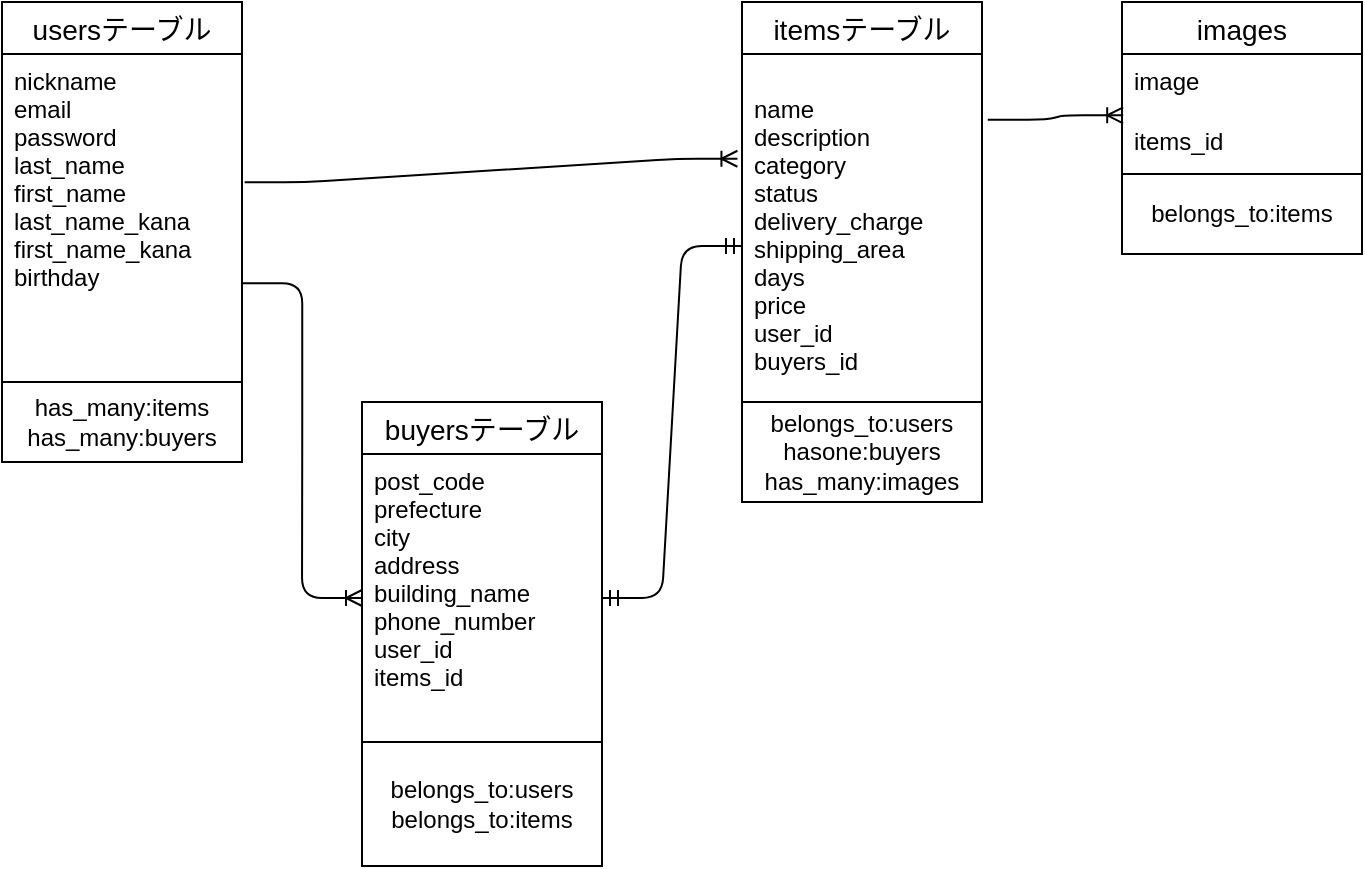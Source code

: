 <mxfile>
    <diagram id="VOouWU0ac3_M6F4o2_7O" name="ページ1">
        <mxGraphModel dx="651" dy="431" grid="1" gridSize="10" guides="1" tooltips="1" connect="1" arrows="1" fold="1" page="1" pageScale="1" pageWidth="1169" pageHeight="827" math="0" shadow="0">
            <root>
                <mxCell id="0"/>
                <mxCell id="1" parent="0"/>
                <mxCell id="15" value="usersテーブル" style="swimlane;fontStyle=0;childLayout=stackLayout;horizontal=1;startSize=26;horizontalStack=0;resizeParent=1;resizeParentMax=0;resizeLast=0;collapsible=1;marginBottom=0;align=center;fontSize=14;" vertex="1" parent="1">
                    <mxGeometry x="20" y="120" width="120" height="190" as="geometry"/>
                </mxCell>
                <mxCell id="16" value="nickname&#10;email&#10;password&#10;last_name&#10;first_name&#10;last_name_kana&#10;first_name_kana&#10;birthday&#10;&#10;" style="text;strokeColor=none;fillColor=none;spacingLeft=4;spacingRight=4;overflow=hidden;rotatable=0;points=[[0,0.5],[1,0.5]];portConstraint=eastwest;fontSize=12;" vertex="1" parent="15">
                    <mxGeometry y="26" width="120" height="164" as="geometry"/>
                </mxCell>
                <mxCell id="19" value="itemsテーブル" style="swimlane;fontStyle=0;childLayout=stackLayout;horizontal=1;startSize=26;horizontalStack=0;resizeParent=1;resizeParentMax=0;resizeLast=0;collapsible=1;marginBottom=0;align=center;fontSize=14;" vertex="1" parent="1">
                    <mxGeometry x="390" y="120" width="120" height="200" as="geometry"/>
                </mxCell>
                <mxCell id="20" value="&#10;name&#10;description&#10;category&#10;status&#10;delivery_charge&#10;shipping_area&#10;days&#10;price&#10;user_id&#10;buyers_id" style="text;strokeColor=none;fillColor=none;spacingLeft=4;spacingRight=4;overflow=hidden;rotatable=0;points=[[0,0.5],[1,0.5]];portConstraint=eastwest;fontSize=12;" vertex="1" parent="19">
                    <mxGeometry y="26" width="120" height="174" as="geometry"/>
                </mxCell>
                <mxCell id="21" value="buyersテーブル" style="swimlane;fontStyle=0;childLayout=stackLayout;horizontal=1;startSize=26;horizontalStack=0;resizeParent=1;resizeParentMax=0;resizeLast=0;collapsible=1;marginBottom=0;align=center;fontSize=14;" vertex="1" parent="1">
                    <mxGeometry x="200" y="320" width="120" height="170" as="geometry"/>
                </mxCell>
                <mxCell id="22" value="post_code&#10;prefecture&#10;city&#10;address&#10;building_name&#10;phone_number&#10;user_id&#10;items_id&#10;" style="text;strokeColor=none;fillColor=none;spacingLeft=4;spacingRight=4;overflow=hidden;rotatable=0;points=[[0,0.5],[1,0.5]];portConstraint=eastwest;fontSize=12;" vertex="1" parent="21">
                    <mxGeometry y="26" width="120" height="144" as="geometry"/>
                </mxCell>
                <mxCell id="26" value="" style="edgeStyle=entityRelationEdgeStyle;fontSize=12;html=1;endArrow=ERoneToMany;exitX=1.001;exitY=0.699;exitDx=0;exitDy=0;exitPerimeter=0;entryX=0;entryY=0.5;entryDx=0;entryDy=0;" edge="1" parent="1" source="16" target="22">
                    <mxGeometry width="100" height="100" relative="1" as="geometry">
                        <mxPoint x="150" y="360" as="sourcePoint"/>
                        <mxPoint x="250" y="260" as="targetPoint"/>
                    </mxGeometry>
                </mxCell>
                <mxCell id="27" value="" style="edgeStyle=entityRelationEdgeStyle;fontSize=12;html=1;endArrow=ERoneToMany;exitX=1.011;exitY=0.391;exitDx=0;exitDy=0;exitPerimeter=0;entryX=-0.019;entryY=0.301;entryDx=0;entryDy=0;entryPerimeter=0;" edge="1" parent="1" source="16" target="20">
                    <mxGeometry width="100" height="100" relative="1" as="geometry">
                        <mxPoint x="460" y="463" as="sourcePoint"/>
                        <mxPoint x="350" y="198" as="targetPoint"/>
                    </mxGeometry>
                </mxCell>
                <mxCell id="29" value="" style="edgeStyle=entityRelationEdgeStyle;fontSize=12;html=1;endArrow=ERmandOne;startArrow=ERmandOne;exitX=1;exitY=0.5;exitDx=0;exitDy=0;" edge="1" parent="1" source="22">
                    <mxGeometry width="100" height="100" relative="1" as="geometry">
                        <mxPoint x="370" y="400" as="sourcePoint"/>
                        <mxPoint x="390" y="242" as="targetPoint"/>
                    </mxGeometry>
                </mxCell>
                <mxCell id="34" value="belongs_to:users&lt;br&gt;belongs_to:items&lt;br&gt;" style="whiteSpace=wrap;html=1;align=center;" vertex="1" parent="1">
                    <mxGeometry x="200" y="490" width="120" height="62" as="geometry"/>
                </mxCell>
                <mxCell id="35" value="belongs_to:users&lt;br&gt;hasone:buyers&lt;br&gt;has_many:images" style="whiteSpace=wrap;html=1;align=center;" vertex="1" parent="1">
                    <mxGeometry x="390" y="320" width="120" height="50" as="geometry"/>
                </mxCell>
                <mxCell id="31" value="has_many:items&lt;br&gt;has_many:buyers" style="whiteSpace=wrap;html=1;align=center;" vertex="1" parent="1">
                    <mxGeometry x="20" y="310" width="120" height="40" as="geometry"/>
                </mxCell>
                <mxCell id="41" value="images" style="swimlane;fontStyle=0;childLayout=stackLayout;horizontal=1;startSize=26;horizontalStack=0;resizeParent=1;resizeParentMax=0;resizeLast=0;collapsible=1;marginBottom=0;align=center;fontSize=14;" vertex="1" parent="1">
                    <mxGeometry x="580" y="120" width="120" height="86" as="geometry"/>
                </mxCell>
                <mxCell id="42" value="image" style="text;strokeColor=none;fillColor=none;spacingLeft=4;spacingRight=4;overflow=hidden;rotatable=0;points=[[0,0.5],[1,0.5]];portConstraint=eastwest;fontSize=12;" vertex="1" parent="41">
                    <mxGeometry y="26" width="120" height="30" as="geometry"/>
                </mxCell>
                <mxCell id="43" value="items_id" style="text;strokeColor=none;fillColor=none;spacingLeft=4;spacingRight=4;overflow=hidden;rotatable=0;points=[[0,0.5],[1,0.5]];portConstraint=eastwest;fontSize=12;" vertex="1" parent="41">
                    <mxGeometry y="56" width="120" height="30" as="geometry"/>
                </mxCell>
                <mxCell id="45" value="belongs_to:items" style="whiteSpace=wrap;html=1;align=center;" vertex="1" parent="1">
                    <mxGeometry x="580" y="206" width="120" height="40" as="geometry"/>
                </mxCell>
                <mxCell id="46" value="" style="edgeStyle=entityRelationEdgeStyle;fontSize=12;html=1;endArrow=ERoneToMany;entryX=0.005;entryY=0.022;entryDx=0;entryDy=0;entryPerimeter=0;exitX=1.024;exitY=0.189;exitDx=0;exitDy=0;exitPerimeter=0;" edge="1" parent="1" source="20" target="43">
                    <mxGeometry width="100" height="100" relative="1" as="geometry">
                        <mxPoint x="530" y="160" as="sourcePoint"/>
                        <mxPoint x="430" y="290" as="targetPoint"/>
                    </mxGeometry>
                </mxCell>
            </root>
        </mxGraphModel>
    </diagram>
</mxfile>